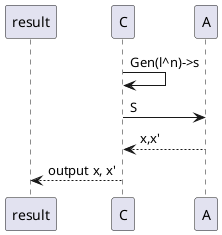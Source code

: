 @startuml
participant result
participant C
participant A
C -> C: Gen(l^n)->s
C -> A: S
C <-- A: x,x'
result <-- C: output x, x'
@enduml
